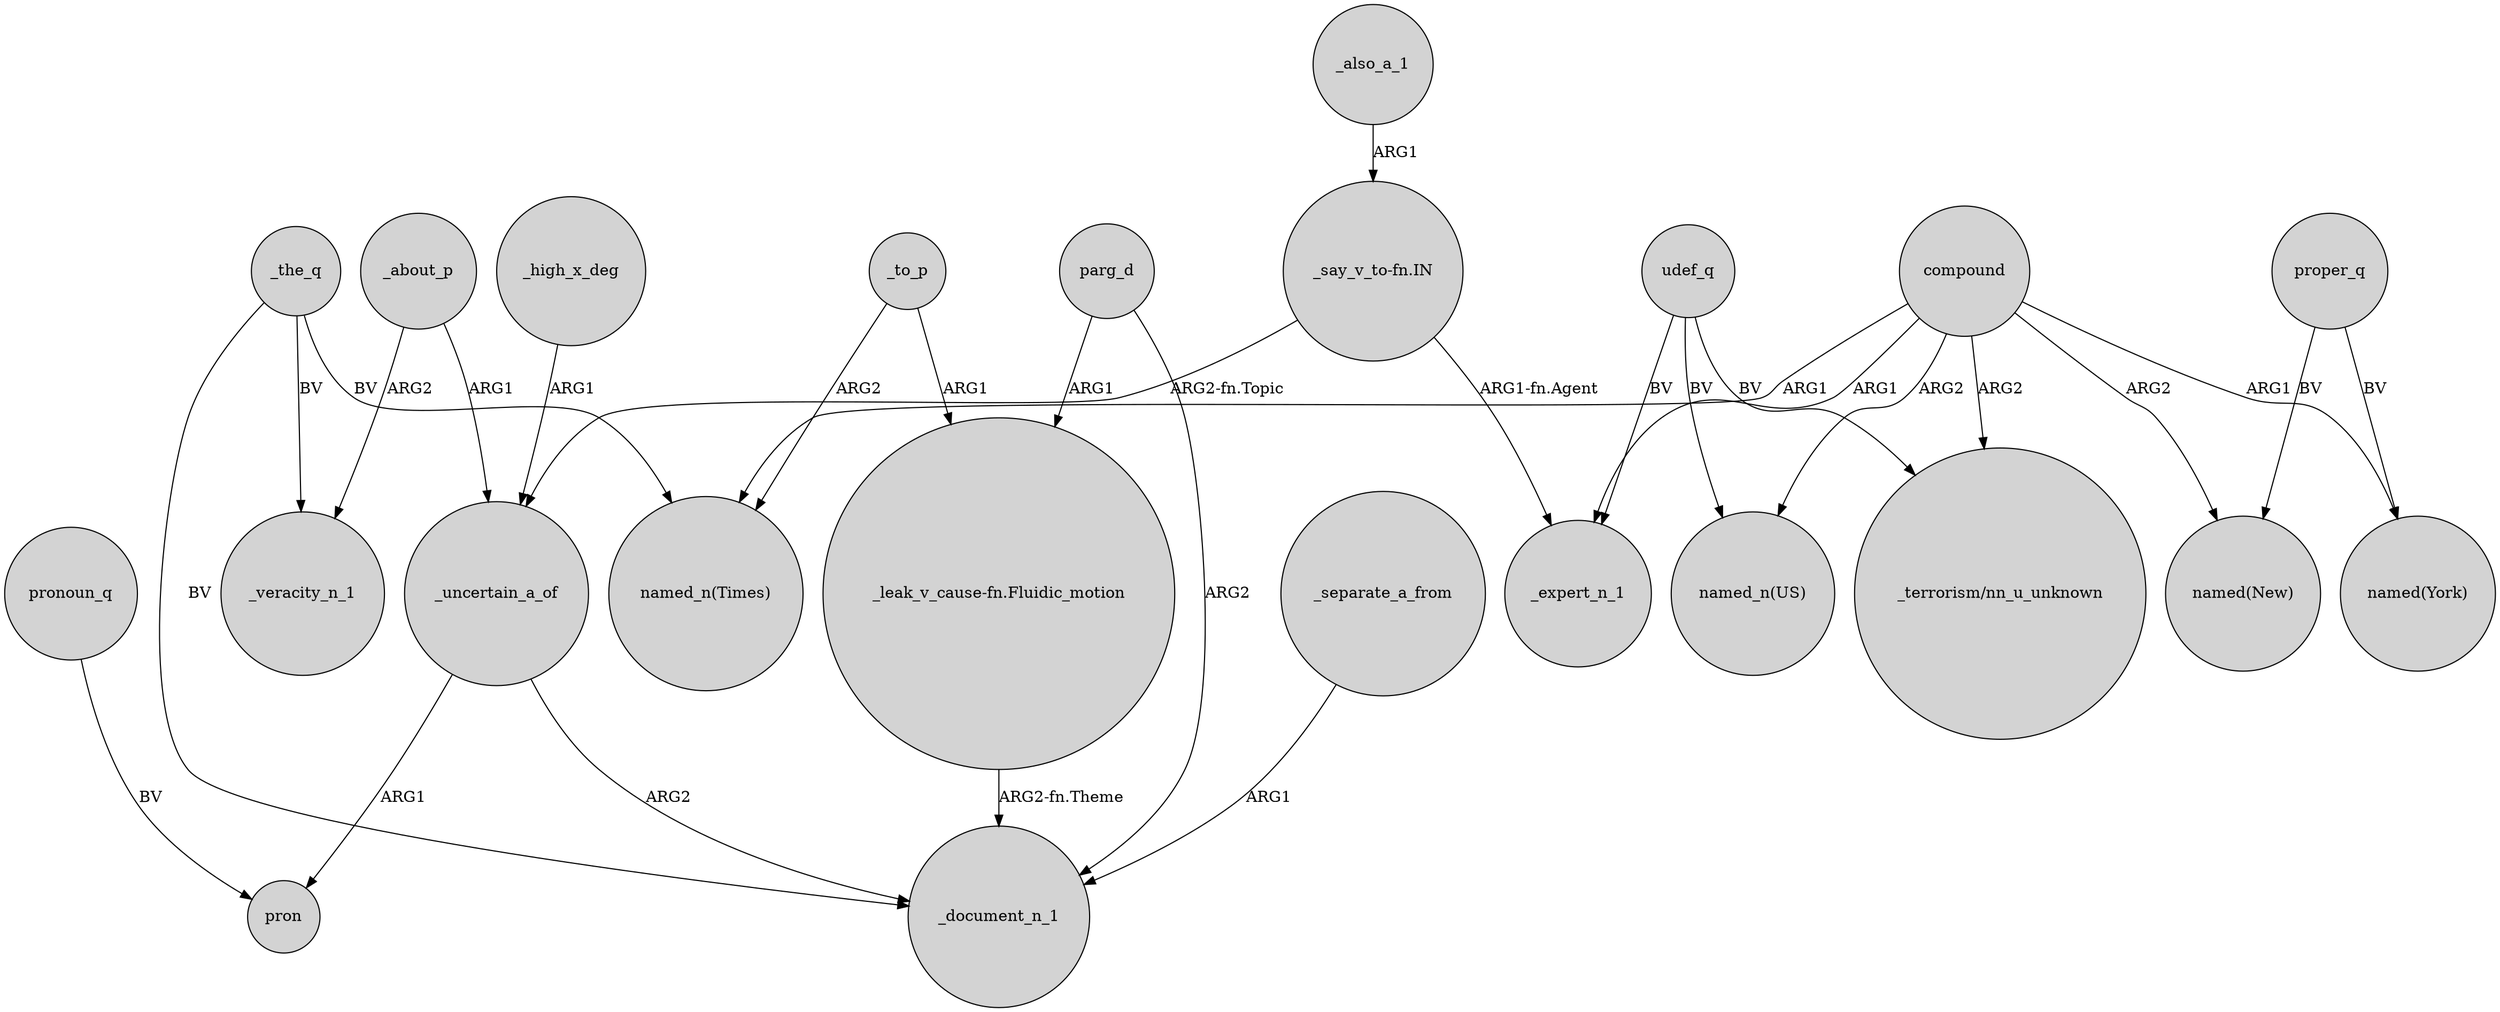 digraph {
	node [shape=circle style=filled]
	_the_q -> _document_n_1 [label=BV]
	_also_a_1 -> "_say_v_to-fn.IN" [label=ARG1]
	udef_q -> "named_n(US)" [label=BV]
	compound -> "named(New)" [label=ARG2]
	"_say_v_to-fn.IN" -> _uncertain_a_of [label="ARG2-fn.Topic"]
	_high_x_deg -> _uncertain_a_of [label=ARG1]
	proper_q -> "named(New)" [label=BV]
	_uncertain_a_of -> _document_n_1 [label=ARG2]
	_to_p -> "named_n(Times)" [label=ARG2]
	udef_q -> "_terrorism/nn_u_unknown" [label=BV]
	compound -> "named_n(US)" [label=ARG2]
	pronoun_q -> pron [label=BV]
	compound -> "named(York)" [label=ARG1]
	udef_q -> _expert_n_1 [label=BV]
	compound -> _expert_n_1 [label=ARG1]
	_to_p -> "_leak_v_cause-fn.Fluidic_motion" [label=ARG1]
	parg_d -> "_leak_v_cause-fn.Fluidic_motion" [label=ARG1]
	"_say_v_to-fn.IN" -> _expert_n_1 [label="ARG1-fn.Agent"]
	_uncertain_a_of -> pron [label=ARG1]
	_about_p -> _uncertain_a_of [label=ARG1]
	_separate_a_from -> _document_n_1 [label=ARG1]
	compound -> "named_n(Times)" [label=ARG1]
	parg_d -> _document_n_1 [label=ARG2]
	_the_q -> _veracity_n_1 [label=BV]
	compound -> "_terrorism/nn_u_unknown" [label=ARG2]
	_the_q -> "named_n(Times)" [label=BV]
	proper_q -> "named(York)" [label=BV]
	_about_p -> _veracity_n_1 [label=ARG2]
	"_leak_v_cause-fn.Fluidic_motion" -> _document_n_1 [label="ARG2-fn.Theme"]
}
